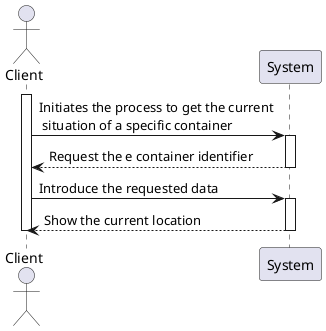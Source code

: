 @startuml
'https://plantuml.com/class-diagram
actor "Client" as C
participant "System" as SY

activate C
C -> SY :  Initiates the process to get the current\n situation of a specific container
activate SY
SY --> C : Request the e container identifier
deactivate SY
C -> SY : Introduce the requested data

activate SY
SY-->C : Show the current location
deactivate SY
deactivate C
@enduml